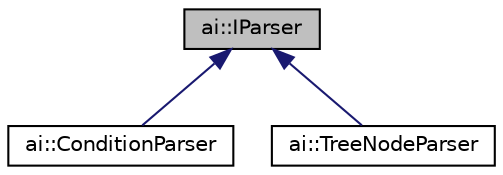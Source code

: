 digraph "ai::IParser"
{
  edge [fontname="Helvetica",fontsize="10",labelfontname="Helvetica",labelfontsize="10"];
  node [fontname="Helvetica",fontsize="10",shape=record];
  Node1 [label="ai::IParser",height=0.2,width=0.4,color="black", fillcolor="grey75", style="filled", fontcolor="black"];
  Node1 -> Node2 [dir="back",color="midnightblue",fontsize="10",style="solid",fontname="Helvetica"];
  Node2 [label="ai::ConditionParser",height=0.2,width=0.4,color="black", fillcolor="white", style="filled",URL="$classai_1_1ConditionParser.html",tooltip="Transforms the string representation of a condition with all its sub conditions and parameters into a..."];
  Node1 -> Node3 [dir="back",color="midnightblue",fontsize="10",style="solid",fontname="Helvetica"];
  Node3 [label="ai::TreeNodeParser",height=0.2,width=0.4,color="black", fillcolor="white", style="filled",URL="$classai_1_1TreeNodeParser.html",tooltip="Transforms the string representation of a TreeNode with all its parameters into a TreeNode instance..."];
}
